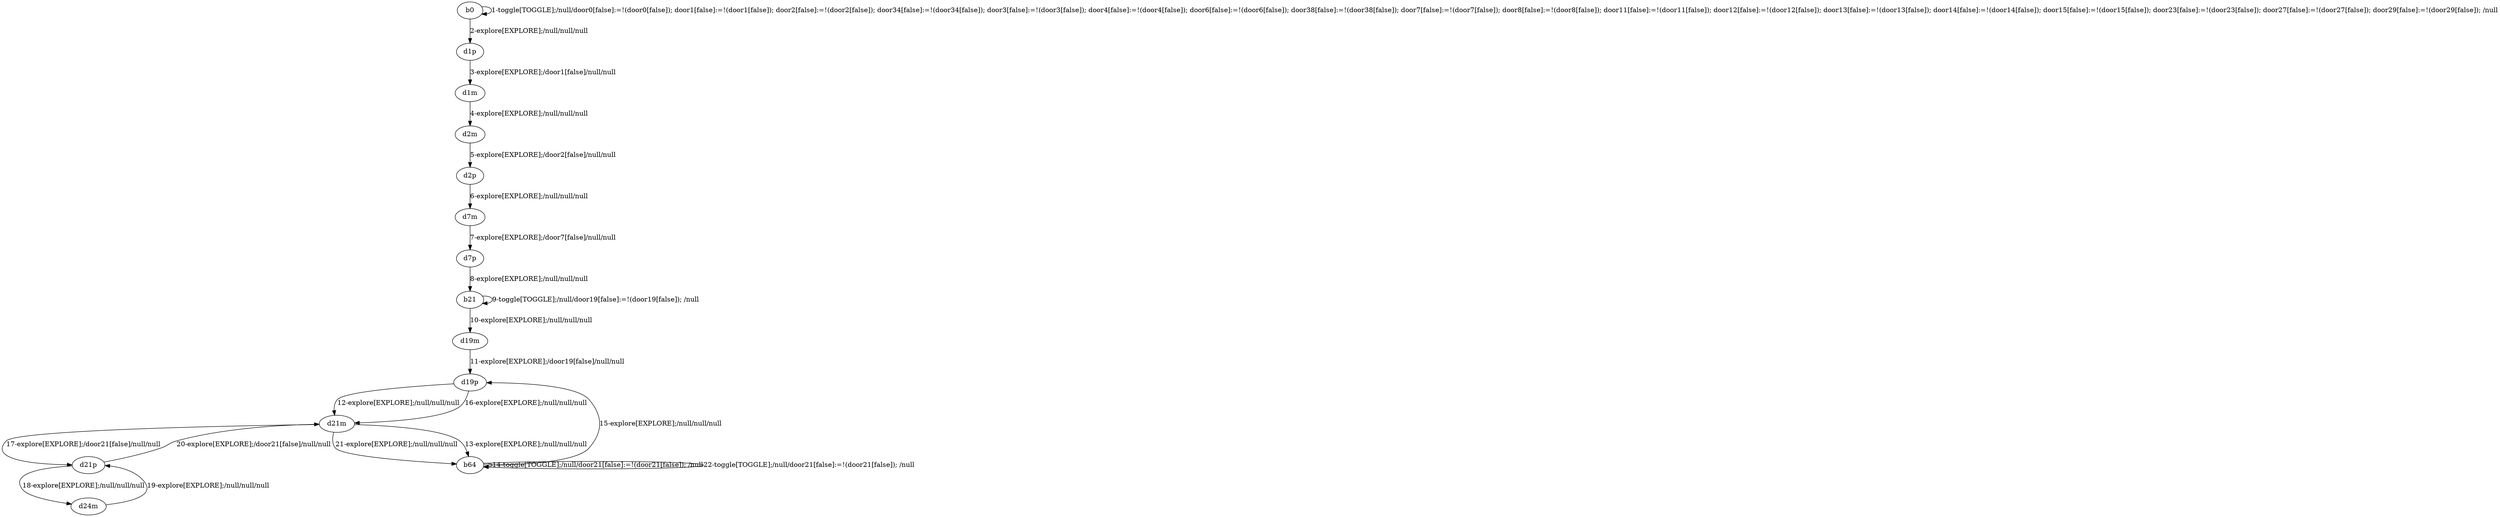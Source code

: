 # Total number of goals covered by this test: 4
# d21m --> d21p
# d21p --> d21m
# d21p --> d24m
# d24m --> d21p

digraph g {
"b0" -> "b0" [label = "1-toggle[TOGGLE];/null/door0[false]:=!(door0[false]); door1[false]:=!(door1[false]); door2[false]:=!(door2[false]); door34[false]:=!(door34[false]); door3[false]:=!(door3[false]); door4[false]:=!(door4[false]); door6[false]:=!(door6[false]); door38[false]:=!(door38[false]); door7[false]:=!(door7[false]); door8[false]:=!(door8[false]); door11[false]:=!(door11[false]); door12[false]:=!(door12[false]); door13[false]:=!(door13[false]); door14[false]:=!(door14[false]); door15[false]:=!(door15[false]); door23[false]:=!(door23[false]); door27[false]:=!(door27[false]); door29[false]:=!(door29[false]); /null"];
"b0" -> "d1p" [label = "2-explore[EXPLORE];/null/null/null"];
"d1p" -> "d1m" [label = "3-explore[EXPLORE];/door1[false]/null/null"];
"d1m" -> "d2m" [label = "4-explore[EXPLORE];/null/null/null"];
"d2m" -> "d2p" [label = "5-explore[EXPLORE];/door2[false]/null/null"];
"d2p" -> "d7m" [label = "6-explore[EXPLORE];/null/null/null"];
"d7m" -> "d7p" [label = "7-explore[EXPLORE];/door7[false]/null/null"];
"d7p" -> "b21" [label = "8-explore[EXPLORE];/null/null/null"];
"b21" -> "b21" [label = "9-toggle[TOGGLE];/null/door19[false]:=!(door19[false]); /null"];
"b21" -> "d19m" [label = "10-explore[EXPLORE];/null/null/null"];
"d19m" -> "d19p" [label = "11-explore[EXPLORE];/door19[false]/null/null"];
"d19p" -> "d21m" [label = "12-explore[EXPLORE];/null/null/null"];
"d21m" -> "b64" [label = "13-explore[EXPLORE];/null/null/null"];
"b64" -> "b64" [label = "14-toggle[TOGGLE];/null/door21[false]:=!(door21[false]); /null"];
"b64" -> "d19p" [label = "15-explore[EXPLORE];/null/null/null"];
"d19p" -> "d21m" [label = "16-explore[EXPLORE];/null/null/null"];
"d21m" -> "d21p" [label = "17-explore[EXPLORE];/door21[false]/null/null"];
"d21p" -> "d24m" [label = "18-explore[EXPLORE];/null/null/null"];
"d24m" -> "d21p" [label = "19-explore[EXPLORE];/null/null/null"];
"d21p" -> "d21m" [label = "20-explore[EXPLORE];/door21[false]/null/null"];
"d21m" -> "b64" [label = "21-explore[EXPLORE];/null/null/null"];
"b64" -> "b64" [label = "22-toggle[TOGGLE];/null/door21[false]:=!(door21[false]); /null"];
}